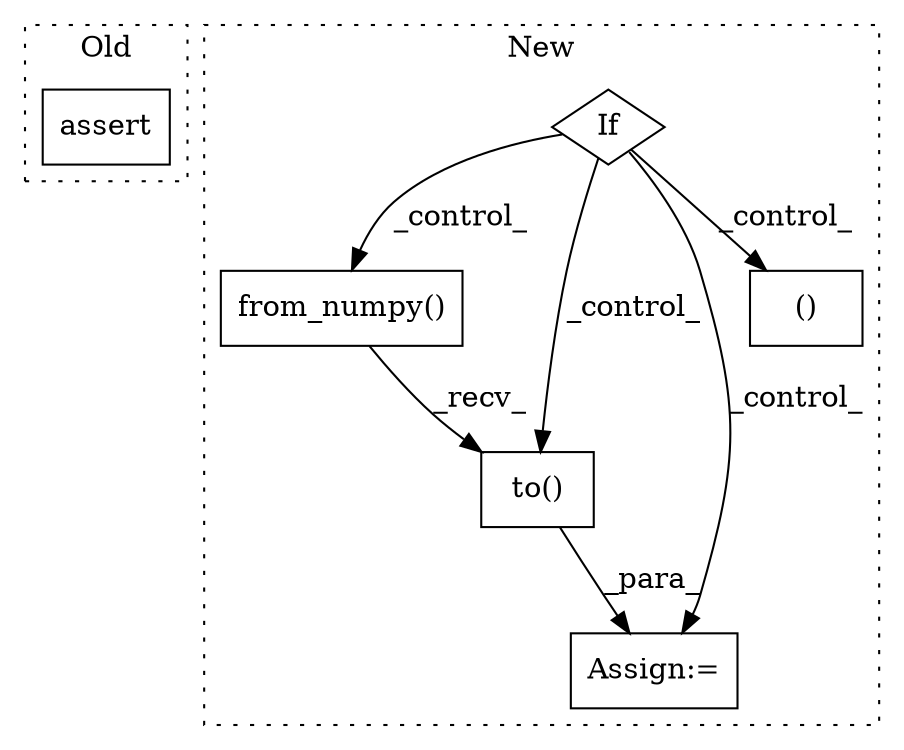 digraph G {
subgraph cluster0 {
1 [label="assert" a="65" s="1372" l="7" shape="box"];
label = "Old";
style="dotted";
}
subgraph cluster1 {
2 [label="from_numpy()" a="75" s="1477,1496" l="17,1" shape="box"];
3 [label="to()" a="75" s="1477,1504" l="24,1" shape="box"];
4 [label="Assign:=" a="68" s="1382" l="13" shape="box"];
5 [label="If" a="96" s="1358" l="3" shape="diamond"];
6 [label="()" a="54" s="1539" l="4" shape="box"];
label = "New";
style="dotted";
}
2 -> 3 [label="_recv_"];
3 -> 4 [label="_para_"];
5 -> 4 [label="_control_"];
5 -> 2 [label="_control_"];
5 -> 3 [label="_control_"];
5 -> 6 [label="_control_"];
}